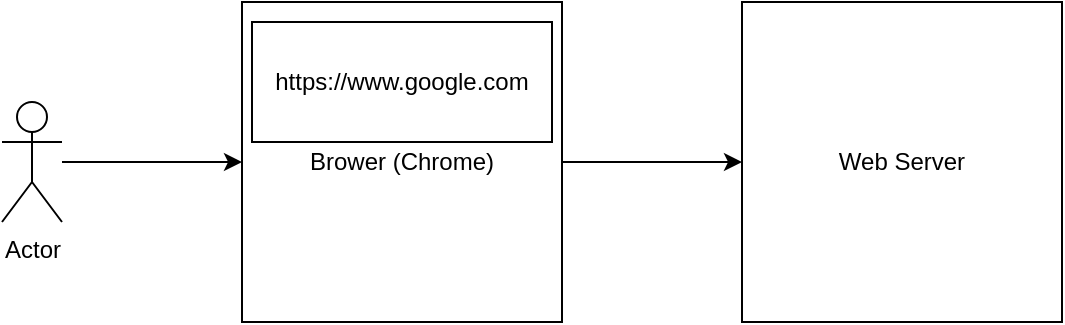 <mxfile>
    <diagram id="8_Bs1CNpEff4EAVFojiD" name="Page-1">
        <mxGraphModel dx="983" dy="782" grid="1" gridSize="10" guides="1" tooltips="1" connect="1" arrows="1" fold="1" page="1" pageScale="1" pageWidth="827" pageHeight="1169" math="0" shadow="0">
            <root>
                <mxCell id="0"/>
                <mxCell id="1" parent="0"/>
                <mxCell id="9" value="" style="edgeStyle=none;html=1;" edge="1" parent="1" source="2" target="4">
                    <mxGeometry relative="1" as="geometry"/>
                </mxCell>
                <mxCell id="2" value="Brower (Chrome)" style="whiteSpace=wrap;html=1;aspect=fixed;" vertex="1" parent="1">
                    <mxGeometry x="190" y="160" width="160" height="160" as="geometry"/>
                </mxCell>
                <mxCell id="8" value="" style="edgeStyle=none;html=1;" edge="1" parent="1" source="3" target="2">
                    <mxGeometry relative="1" as="geometry"/>
                </mxCell>
                <mxCell id="3" value="Actor" style="shape=umlActor;verticalLabelPosition=bottom;verticalAlign=top;html=1;outlineConnect=0;" vertex="1" parent="1">
                    <mxGeometry x="70" y="210" width="30" height="60" as="geometry"/>
                </mxCell>
                <mxCell id="4" value="Web Server" style="whiteSpace=wrap;html=1;aspect=fixed;" vertex="1" parent="1">
                    <mxGeometry x="440" y="160" width="160" height="160" as="geometry"/>
                </mxCell>
                <mxCell id="10" value="https://www.google.com" style="rounded=0;whiteSpace=wrap;html=1;" vertex="1" parent="1">
                    <mxGeometry x="195" y="170" width="150" height="60" as="geometry"/>
                </mxCell>
            </root>
        </mxGraphModel>
    </diagram>
</mxfile>